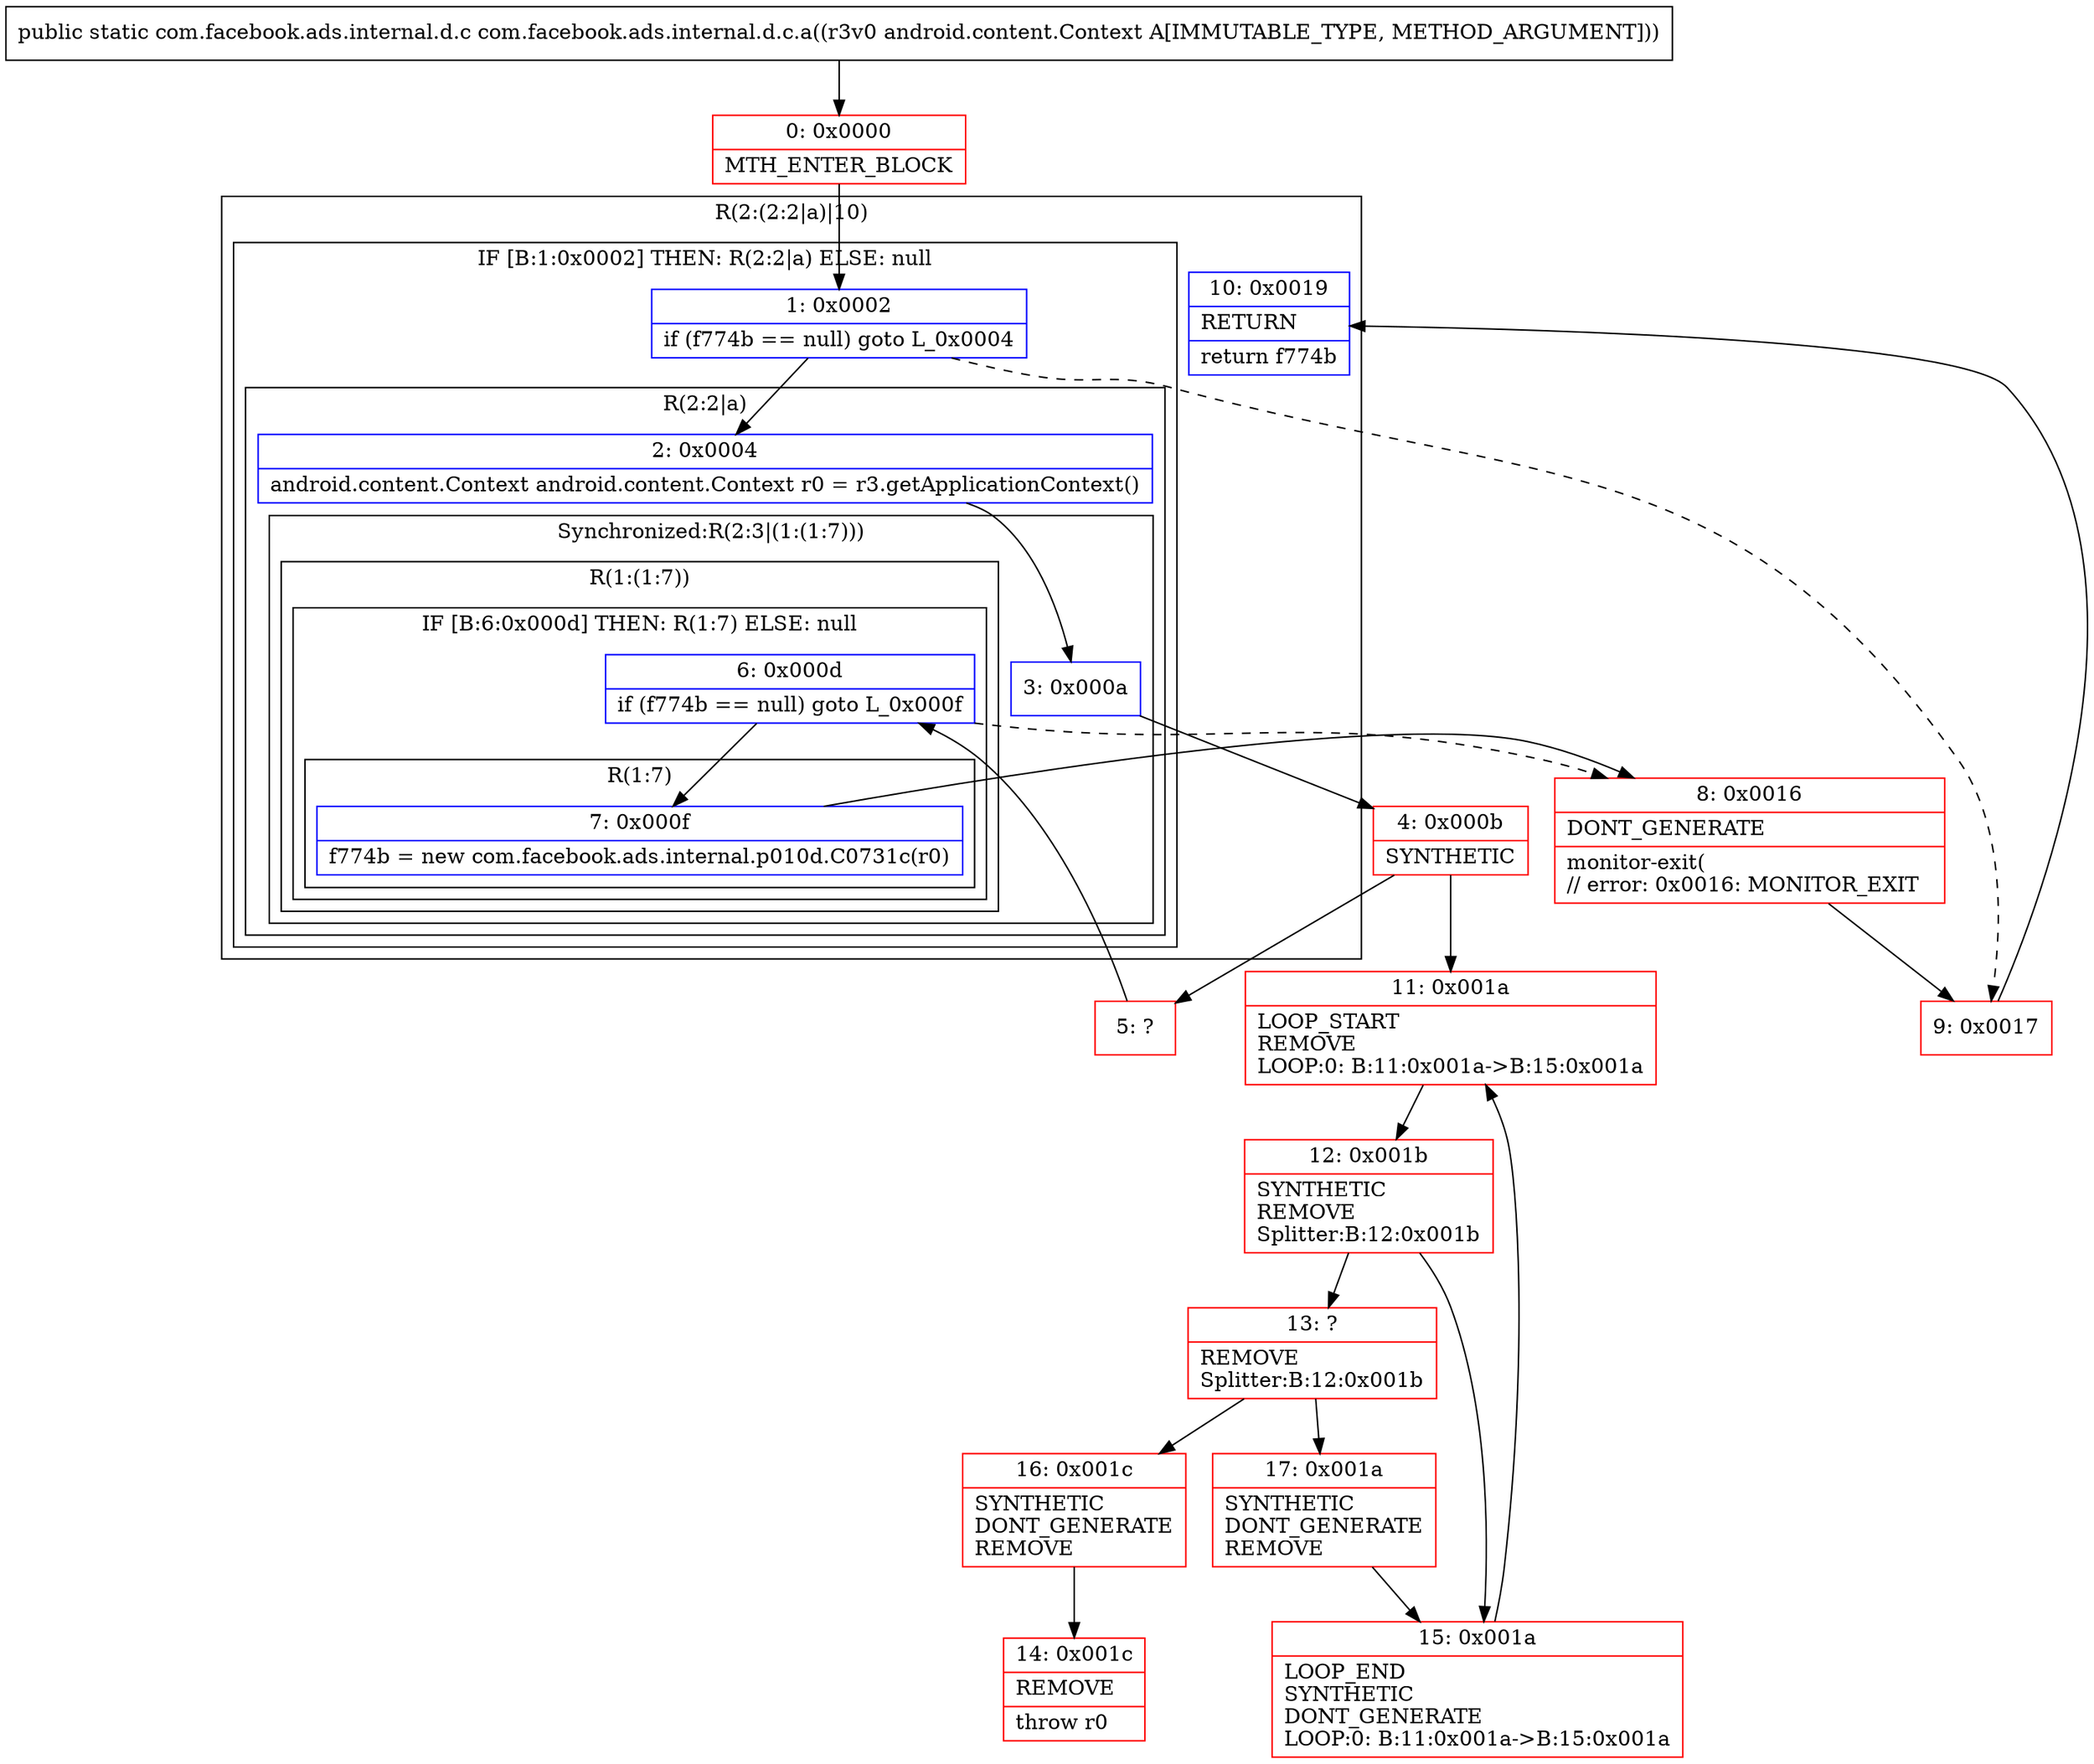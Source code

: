 digraph "CFG forcom.facebook.ads.internal.d.c.a(Landroid\/content\/Context;)Lcom\/facebook\/ads\/internal\/d\/c;" {
subgraph cluster_Region_1021213750 {
label = "R(2:(2:2|a)|10)";
node [shape=record,color=blue];
subgraph cluster_IfRegion_1302418488 {
label = "IF [B:1:0x0002] THEN: R(2:2|a) ELSE: null";
node [shape=record,color=blue];
Node_1 [shape=record,label="{1\:\ 0x0002|if (f774b == null) goto L_0x0004\l}"];
subgraph cluster_Region_674128101 {
label = "R(2:2|a)";
node [shape=record,color=blue];
Node_2 [shape=record,label="{2\:\ 0x0004|android.content.Context android.content.Context r0 = r3.getApplicationContext()\l}"];
subgraph cluster_SynchronizedRegion_1588522242 {
label = "Synchronized:R(2:3|(1:(1:7)))";
node [shape=record,color=blue];
Node_3 [shape=record,label="{3\:\ 0x000a}"];
subgraph cluster_Region_930038541 {
label = "R(1:(1:7))";
node [shape=record,color=blue];
subgraph cluster_IfRegion_2023728666 {
label = "IF [B:6:0x000d] THEN: R(1:7) ELSE: null";
node [shape=record,color=blue];
Node_6 [shape=record,label="{6\:\ 0x000d|if (f774b == null) goto L_0x000f\l}"];
subgraph cluster_Region_1759528671 {
label = "R(1:7)";
node [shape=record,color=blue];
Node_7 [shape=record,label="{7\:\ 0x000f|f774b = new com.facebook.ads.internal.p010d.C0731c(r0)\l}"];
}
}
}
}
}
}
Node_10 [shape=record,label="{10\:\ 0x0019|RETURN\l|return f774b\l}"];
}
Node_0 [shape=record,color=red,label="{0\:\ 0x0000|MTH_ENTER_BLOCK\l}"];
Node_4 [shape=record,color=red,label="{4\:\ 0x000b|SYNTHETIC\l}"];
Node_5 [shape=record,color=red,label="{5\:\ ?}"];
Node_8 [shape=record,color=red,label="{8\:\ 0x0016|DONT_GENERATE\l|monitor\-exit(\l\/\/ error: 0x0016: MONITOR_EXIT  \l}"];
Node_9 [shape=record,color=red,label="{9\:\ 0x0017}"];
Node_11 [shape=record,color=red,label="{11\:\ 0x001a|LOOP_START\lREMOVE\lLOOP:0: B:11:0x001a\-\>B:15:0x001a\l}"];
Node_12 [shape=record,color=red,label="{12\:\ 0x001b|SYNTHETIC\lREMOVE\lSplitter:B:12:0x001b\l}"];
Node_13 [shape=record,color=red,label="{13\:\ ?|REMOVE\lSplitter:B:12:0x001b\l}"];
Node_14 [shape=record,color=red,label="{14\:\ 0x001c|REMOVE\l|throw r0\l}"];
Node_15 [shape=record,color=red,label="{15\:\ 0x001a|LOOP_END\lSYNTHETIC\lDONT_GENERATE\lLOOP:0: B:11:0x001a\-\>B:15:0x001a\l}"];
Node_16 [shape=record,color=red,label="{16\:\ 0x001c|SYNTHETIC\lDONT_GENERATE\lREMOVE\l}"];
Node_17 [shape=record,color=red,label="{17\:\ 0x001a|SYNTHETIC\lDONT_GENERATE\lREMOVE\l}"];
MethodNode[shape=record,label="{public static com.facebook.ads.internal.d.c com.facebook.ads.internal.d.c.a((r3v0 android.content.Context A[IMMUTABLE_TYPE, METHOD_ARGUMENT])) }"];
MethodNode -> Node_0;
Node_1 -> Node_2;
Node_1 -> Node_9[style=dashed];
Node_2 -> Node_3;
Node_3 -> Node_4;
Node_6 -> Node_7;
Node_6 -> Node_8[style=dashed];
Node_7 -> Node_8;
Node_0 -> Node_1;
Node_4 -> Node_5;
Node_4 -> Node_11;
Node_5 -> Node_6;
Node_8 -> Node_9;
Node_9 -> Node_10;
Node_11 -> Node_12;
Node_12 -> Node_13;
Node_12 -> Node_15;
Node_13 -> Node_16;
Node_13 -> Node_17;
Node_15 -> Node_11;
Node_16 -> Node_14;
Node_17 -> Node_15;
}

